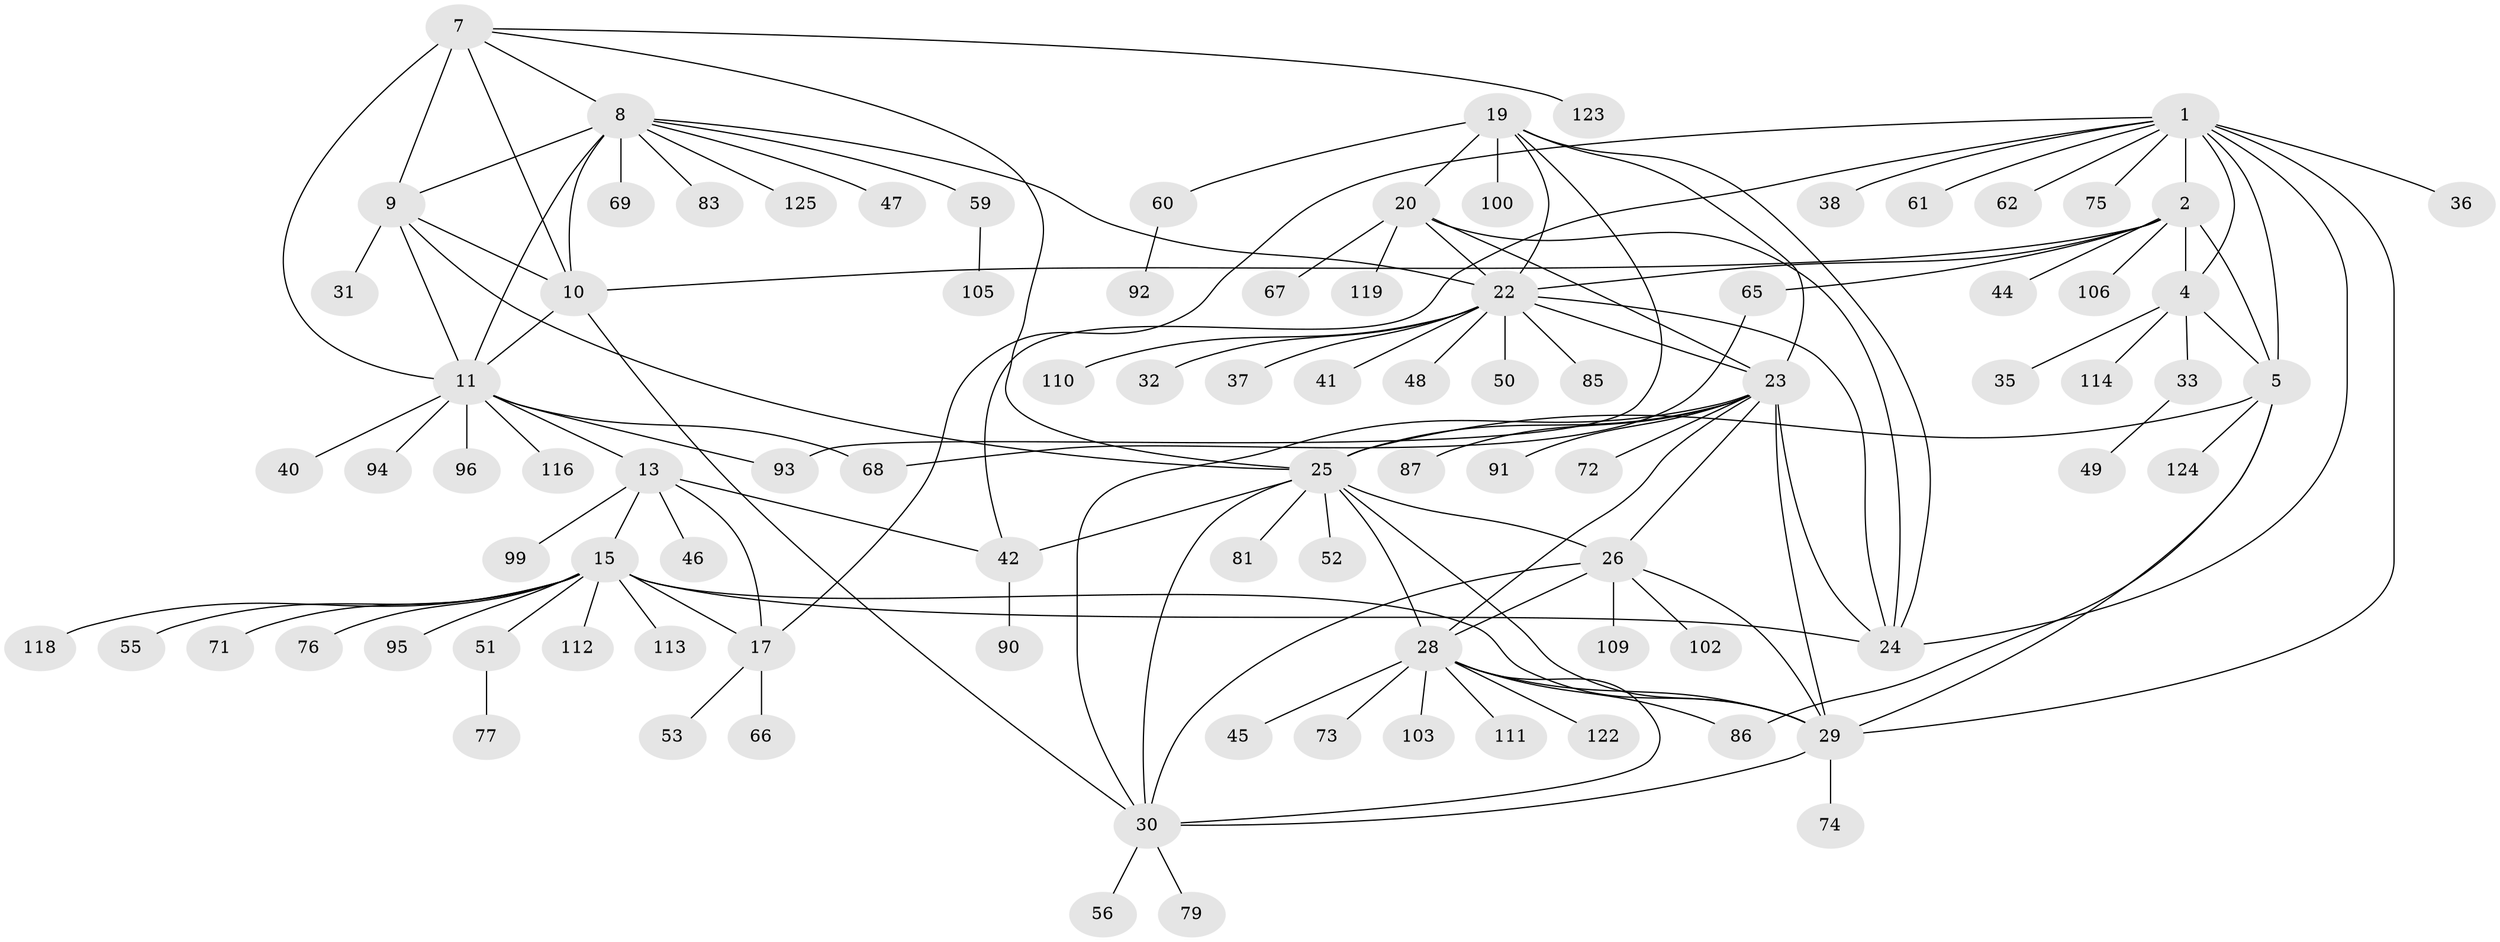 // Generated by graph-tools (version 1.1) at 2025/52/02/27/25 19:52:19]
// undirected, 92 vertices, 133 edges
graph export_dot {
graph [start="1"]
  node [color=gray90,style=filled];
  1 [super="+3"];
  2 [super="+6"];
  4 [super="+88"];
  5 [super="+43"];
  7 [super="+54"];
  8 [super="+70"];
  9 [super="+64"];
  10 [super="+12"];
  11 [super="+34"];
  13 [super="+14"];
  15 [super="+16"];
  17 [super="+18"];
  19 [super="+120"];
  20 [super="+21"];
  22 [super="+84"];
  23 [super="+27"];
  24 [super="+82"];
  25 [super="+39"];
  26;
  28 [super="+57"];
  29 [super="+80"];
  30 [super="+98"];
  31;
  32;
  33;
  35;
  36;
  37;
  38 [super="+104"];
  40;
  41;
  42 [super="+63"];
  44;
  45;
  46 [super="+58"];
  47;
  48;
  49;
  50 [super="+78"];
  51 [super="+121"];
  52;
  53;
  55 [super="+107"];
  56 [super="+101"];
  59 [super="+115"];
  60 [super="+89"];
  61;
  62;
  65;
  66;
  67;
  68 [super="+117"];
  69;
  71;
  72 [super="+108"];
  73;
  74;
  75;
  76;
  77;
  79;
  81;
  83;
  85;
  86;
  87;
  90;
  91;
  92;
  93;
  94;
  95 [super="+97"];
  96;
  99;
  100;
  102;
  103;
  105;
  106;
  109;
  110;
  111;
  112;
  113;
  114;
  116;
  118;
  119;
  122;
  123;
  124;
  125;
  1 -- 2 [weight=4];
  1 -- 4 [weight=2];
  1 -- 5 [weight=2];
  1 -- 17;
  1 -- 38;
  1 -- 62;
  1 -- 75;
  1 -- 36;
  1 -- 61;
  1 -- 42;
  1 -- 29;
  1 -- 24;
  2 -- 4 [weight=2];
  2 -- 5 [weight=2];
  2 -- 22;
  2 -- 44;
  2 -- 65;
  2 -- 106;
  2 -- 10;
  4 -- 5;
  4 -- 33;
  4 -- 35;
  4 -- 114;
  5 -- 29;
  5 -- 86;
  5 -- 25;
  5 -- 124;
  7 -- 8;
  7 -- 9;
  7 -- 10 [weight=2];
  7 -- 11;
  7 -- 123;
  7 -- 25;
  8 -- 9;
  8 -- 10 [weight=2];
  8 -- 11;
  8 -- 22;
  8 -- 47;
  8 -- 59;
  8 -- 69;
  8 -- 83;
  8 -- 125;
  9 -- 10 [weight=2];
  9 -- 11;
  9 -- 25;
  9 -- 31;
  10 -- 11 [weight=2];
  10 -- 30;
  11 -- 40;
  11 -- 93;
  11 -- 94;
  11 -- 96;
  11 -- 116;
  11 -- 68;
  11 -- 13;
  13 -- 15 [weight=4];
  13 -- 17 [weight=4];
  13 -- 46;
  13 -- 99;
  13 -- 42;
  15 -- 17 [weight=4];
  15 -- 24;
  15 -- 51;
  15 -- 71;
  15 -- 76;
  15 -- 95;
  15 -- 113;
  15 -- 118;
  15 -- 112;
  15 -- 55;
  15 -- 29;
  17 -- 53;
  17 -- 66;
  19 -- 20 [weight=2];
  19 -- 22;
  19 -- 23;
  19 -- 24;
  19 -- 60;
  19 -- 93;
  19 -- 100;
  20 -- 22 [weight=2];
  20 -- 23 [weight=2];
  20 -- 24 [weight=2];
  20 -- 119;
  20 -- 67;
  22 -- 23;
  22 -- 24;
  22 -- 32;
  22 -- 37;
  22 -- 41;
  22 -- 48;
  22 -- 50;
  22 -- 85;
  22 -- 110;
  23 -- 24;
  23 -- 72;
  23 -- 91;
  23 -- 87;
  23 -- 25;
  23 -- 26;
  23 -- 28;
  23 -- 29;
  23 -- 30;
  25 -- 26;
  25 -- 28;
  25 -- 29;
  25 -- 30;
  25 -- 42;
  25 -- 52;
  25 -- 81;
  26 -- 28;
  26 -- 29;
  26 -- 30;
  26 -- 102;
  26 -- 109;
  28 -- 29;
  28 -- 30;
  28 -- 45;
  28 -- 73;
  28 -- 86;
  28 -- 103;
  28 -- 111;
  28 -- 122;
  29 -- 30;
  29 -- 74;
  30 -- 56;
  30 -- 79;
  33 -- 49;
  42 -- 90;
  51 -- 77;
  59 -- 105;
  60 -- 92;
  65 -- 68;
}
